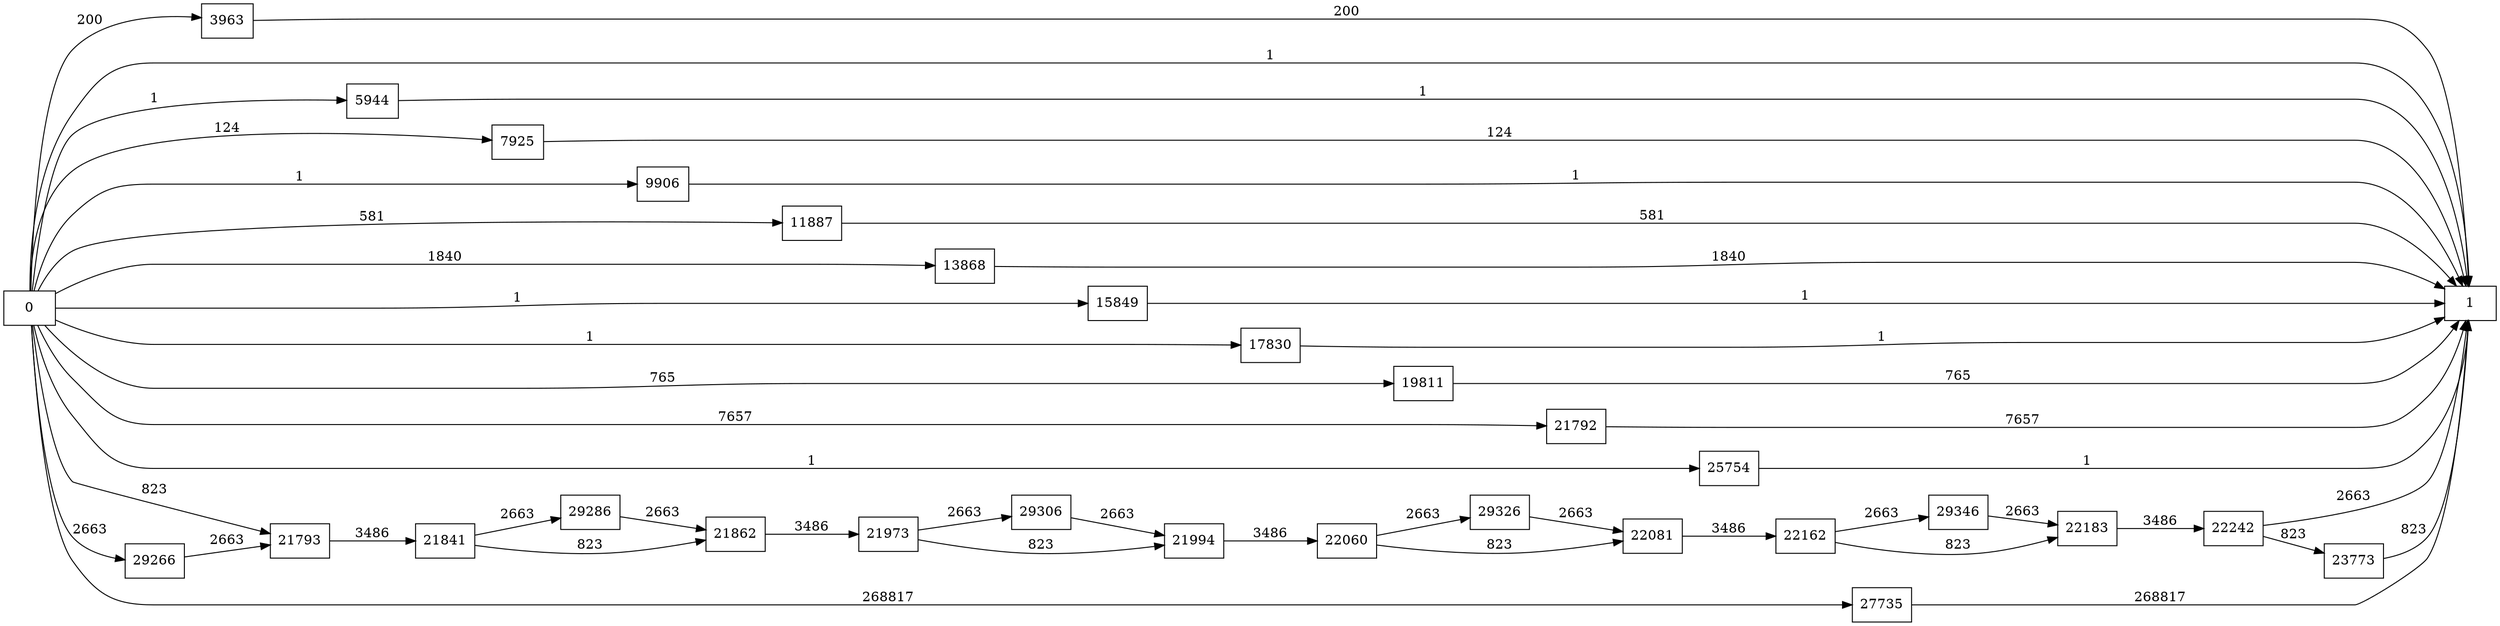 digraph {
	graph [rankdir=LR]
	node [shape=rectangle]
	3963 -> 1 [label=200]
	5944 -> 1 [label=1]
	7925 -> 1 [label=124]
	9906 -> 1 [label=1]
	11887 -> 1 [label=581]
	13868 -> 1 [label=1840]
	15849 -> 1 [label=1]
	17830 -> 1 [label=1]
	19811 -> 1 [label=765]
	21792 -> 1 [label=7657]
	21793 -> 21841 [label=3486]
	21841 -> 21862 [label=823]
	21841 -> 29286 [label=2663]
	21862 -> 21973 [label=3486]
	21973 -> 21994 [label=823]
	21973 -> 29306 [label=2663]
	21994 -> 22060 [label=3486]
	22060 -> 22081 [label=823]
	22060 -> 29326 [label=2663]
	22081 -> 22162 [label=3486]
	22162 -> 22183 [label=823]
	22162 -> 29346 [label=2663]
	22183 -> 22242 [label=3486]
	22242 -> 1 [label=2663]
	22242 -> 23773 [label=823]
	23773 -> 1 [label=823]
	25754 -> 1 [label=1]
	27735 -> 1 [label=268817]
	29266 -> 21793 [label=2663]
	29286 -> 21862 [label=2663]
	29306 -> 21994 [label=2663]
	29326 -> 22081 [label=2663]
	29346 -> 22183 [label=2663]
	0 -> 21793 [label=823]
	0 -> 1 [label=1]
	0 -> 3963 [label=200]
	0 -> 5944 [label=1]
	0 -> 7925 [label=124]
	0 -> 9906 [label=1]
	0 -> 11887 [label=581]
	0 -> 13868 [label=1840]
	0 -> 15849 [label=1]
	0 -> 17830 [label=1]
	0 -> 19811 [label=765]
	0 -> 21792 [label=7657]
	0 -> 25754 [label=1]
	0 -> 27735 [label=268817]
	0 -> 29266 [label=2663]
}
